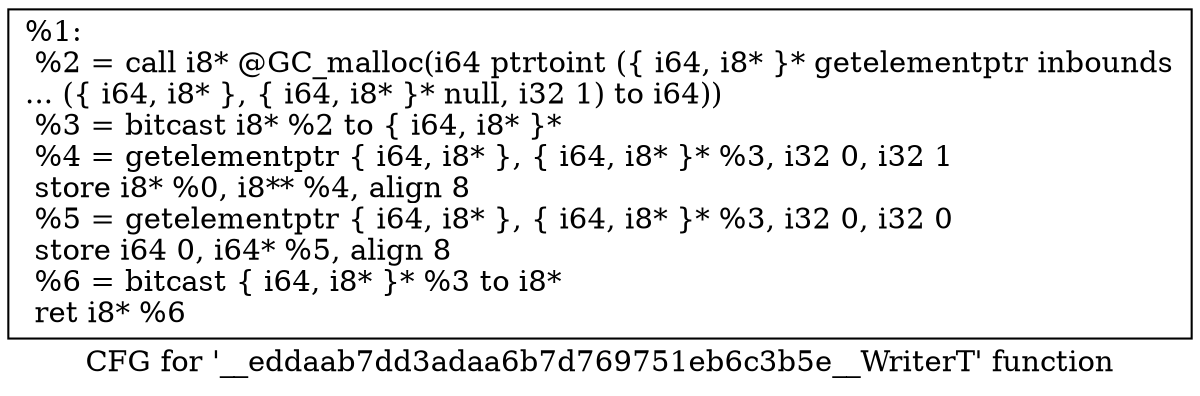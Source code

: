 digraph "CFG for '__eddaab7dd3adaa6b7d769751eb6c3b5e__WriterT' function" {
	label="CFG for '__eddaab7dd3adaa6b7d769751eb6c3b5e__WriterT' function";

	Node0x7f9812624380 [shape=record,label="{%1:\l  %2 = call i8* @GC_malloc(i64 ptrtoint (\{ i64, i8* \}* getelementptr inbounds\l... (\{ i64, i8* \}, \{ i64, i8* \}* null, i32 1) to i64))\l  %3 = bitcast i8* %2 to \{ i64, i8* \}*\l  %4 = getelementptr \{ i64, i8* \}, \{ i64, i8* \}* %3, i32 0, i32 1\l  store i8* %0, i8** %4, align 8\l  %5 = getelementptr \{ i64, i8* \}, \{ i64, i8* \}* %3, i32 0, i32 0\l  store i64 0, i64* %5, align 8\l  %6 = bitcast \{ i64, i8* \}* %3 to i8*\l  ret i8* %6\l}"];
}
